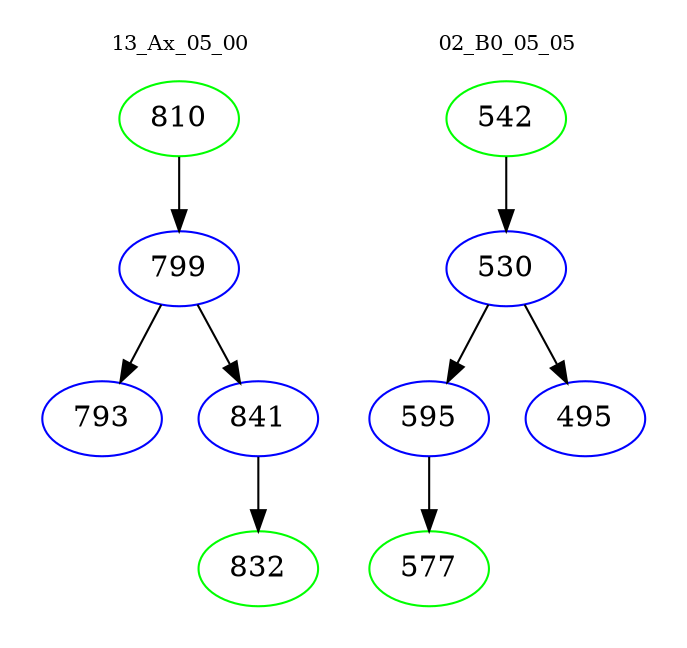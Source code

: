 digraph{
subgraph cluster_0 {
color = white
label = "13_Ax_05_00";
fontsize=10;
T0_810 [label="810", color="green"]
T0_810 -> T0_799 [color="black"]
T0_799 [label="799", color="blue"]
T0_799 -> T0_793 [color="black"]
T0_793 [label="793", color="blue"]
T0_799 -> T0_841 [color="black"]
T0_841 [label="841", color="blue"]
T0_841 -> T0_832 [color="black"]
T0_832 [label="832", color="green"]
}
subgraph cluster_1 {
color = white
label = "02_B0_05_05";
fontsize=10;
T1_542 [label="542", color="green"]
T1_542 -> T1_530 [color="black"]
T1_530 [label="530", color="blue"]
T1_530 -> T1_595 [color="black"]
T1_595 [label="595", color="blue"]
T1_595 -> T1_577 [color="black"]
T1_577 [label="577", color="green"]
T1_530 -> T1_495 [color="black"]
T1_495 [label="495", color="blue"]
}
}

